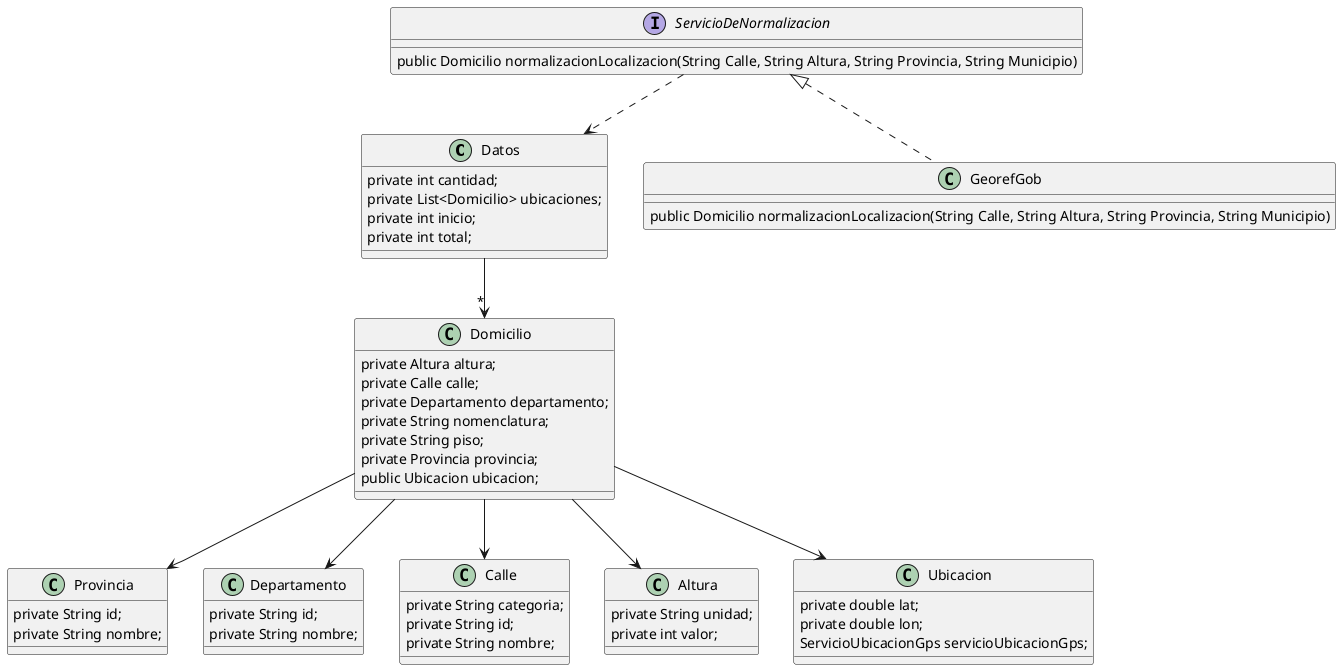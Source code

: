 @startuml
'https://plantuml.com/class-diagram

class Datos{
    private int cantidad;
    private List<Domicilio> ubicaciones;
    private int inicio;
    private int total;
}

class Domicilio{
  private Altura altura;
  private Calle calle;
  private Departamento departamento;
  private String nomenclatura;
  private String piso;
  private Provincia provincia;
  public Ubicacion ubicacion;
}

class Provincia{
  private String id;
  private String nombre;
}

class Departamento{
  private String id;
  private String nombre;
}

class Calle{
  private String categoria;
  private String id;
  private String nombre;
}

class Altura{
  private String unidad;
  private int valor;
}

interface ServicioDeNormalizacion{
    public Domicilio normalizacionLocalizacion(String Calle, String Altura, String Provincia, String Municipio)
}

class GeorefGob implements ServicioDeNormalizacion{
public Domicilio normalizacionLocalizacion(String Calle, String Altura, String Provincia, String Municipio)
}

class Ubicacion{
  private double lat;
  private double lon;
  ServicioUbicacionGps servicioUbicacionGps;
}


ServicioDeNormalizacion ..> Datos
Datos --> "*" Domicilio
Domicilio --> Calle
Domicilio --> Altura
Domicilio --> Departamento
Domicilio --> Provincia
Domicilio --> Ubicacion


@enduml
